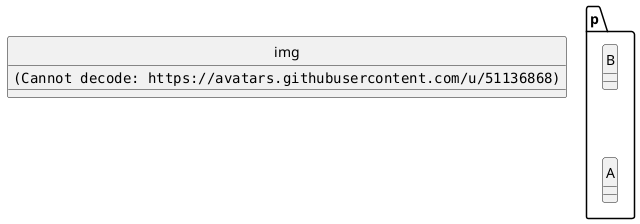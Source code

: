 @startuml
hide circle

img : <img src=https://avatars.githubusercontent.com/u/51136868{scale=0.1}>

package "p" {
    class A
    class B
    A -up[hidden]- B
}
@enduml